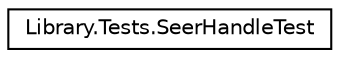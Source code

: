 digraph "Graphical Class Hierarchy"
{
 // INTERACTIVE_SVG=YES
 // LATEX_PDF_SIZE
  edge [fontname="Helvetica",fontsize="10",labelfontname="Helvetica",labelfontsize="10"];
  node [fontname="Helvetica",fontsize="10",shape=record];
  rankdir="LR";
  Node0 [label="Library.Tests.SeerHandleTest",height=0.2,width=0.4,color="black", fillcolor="white", style="filled",URL="$classLibrary_1_1Tests_1_1SeerHandleTest.html",tooltip=" "];
}
